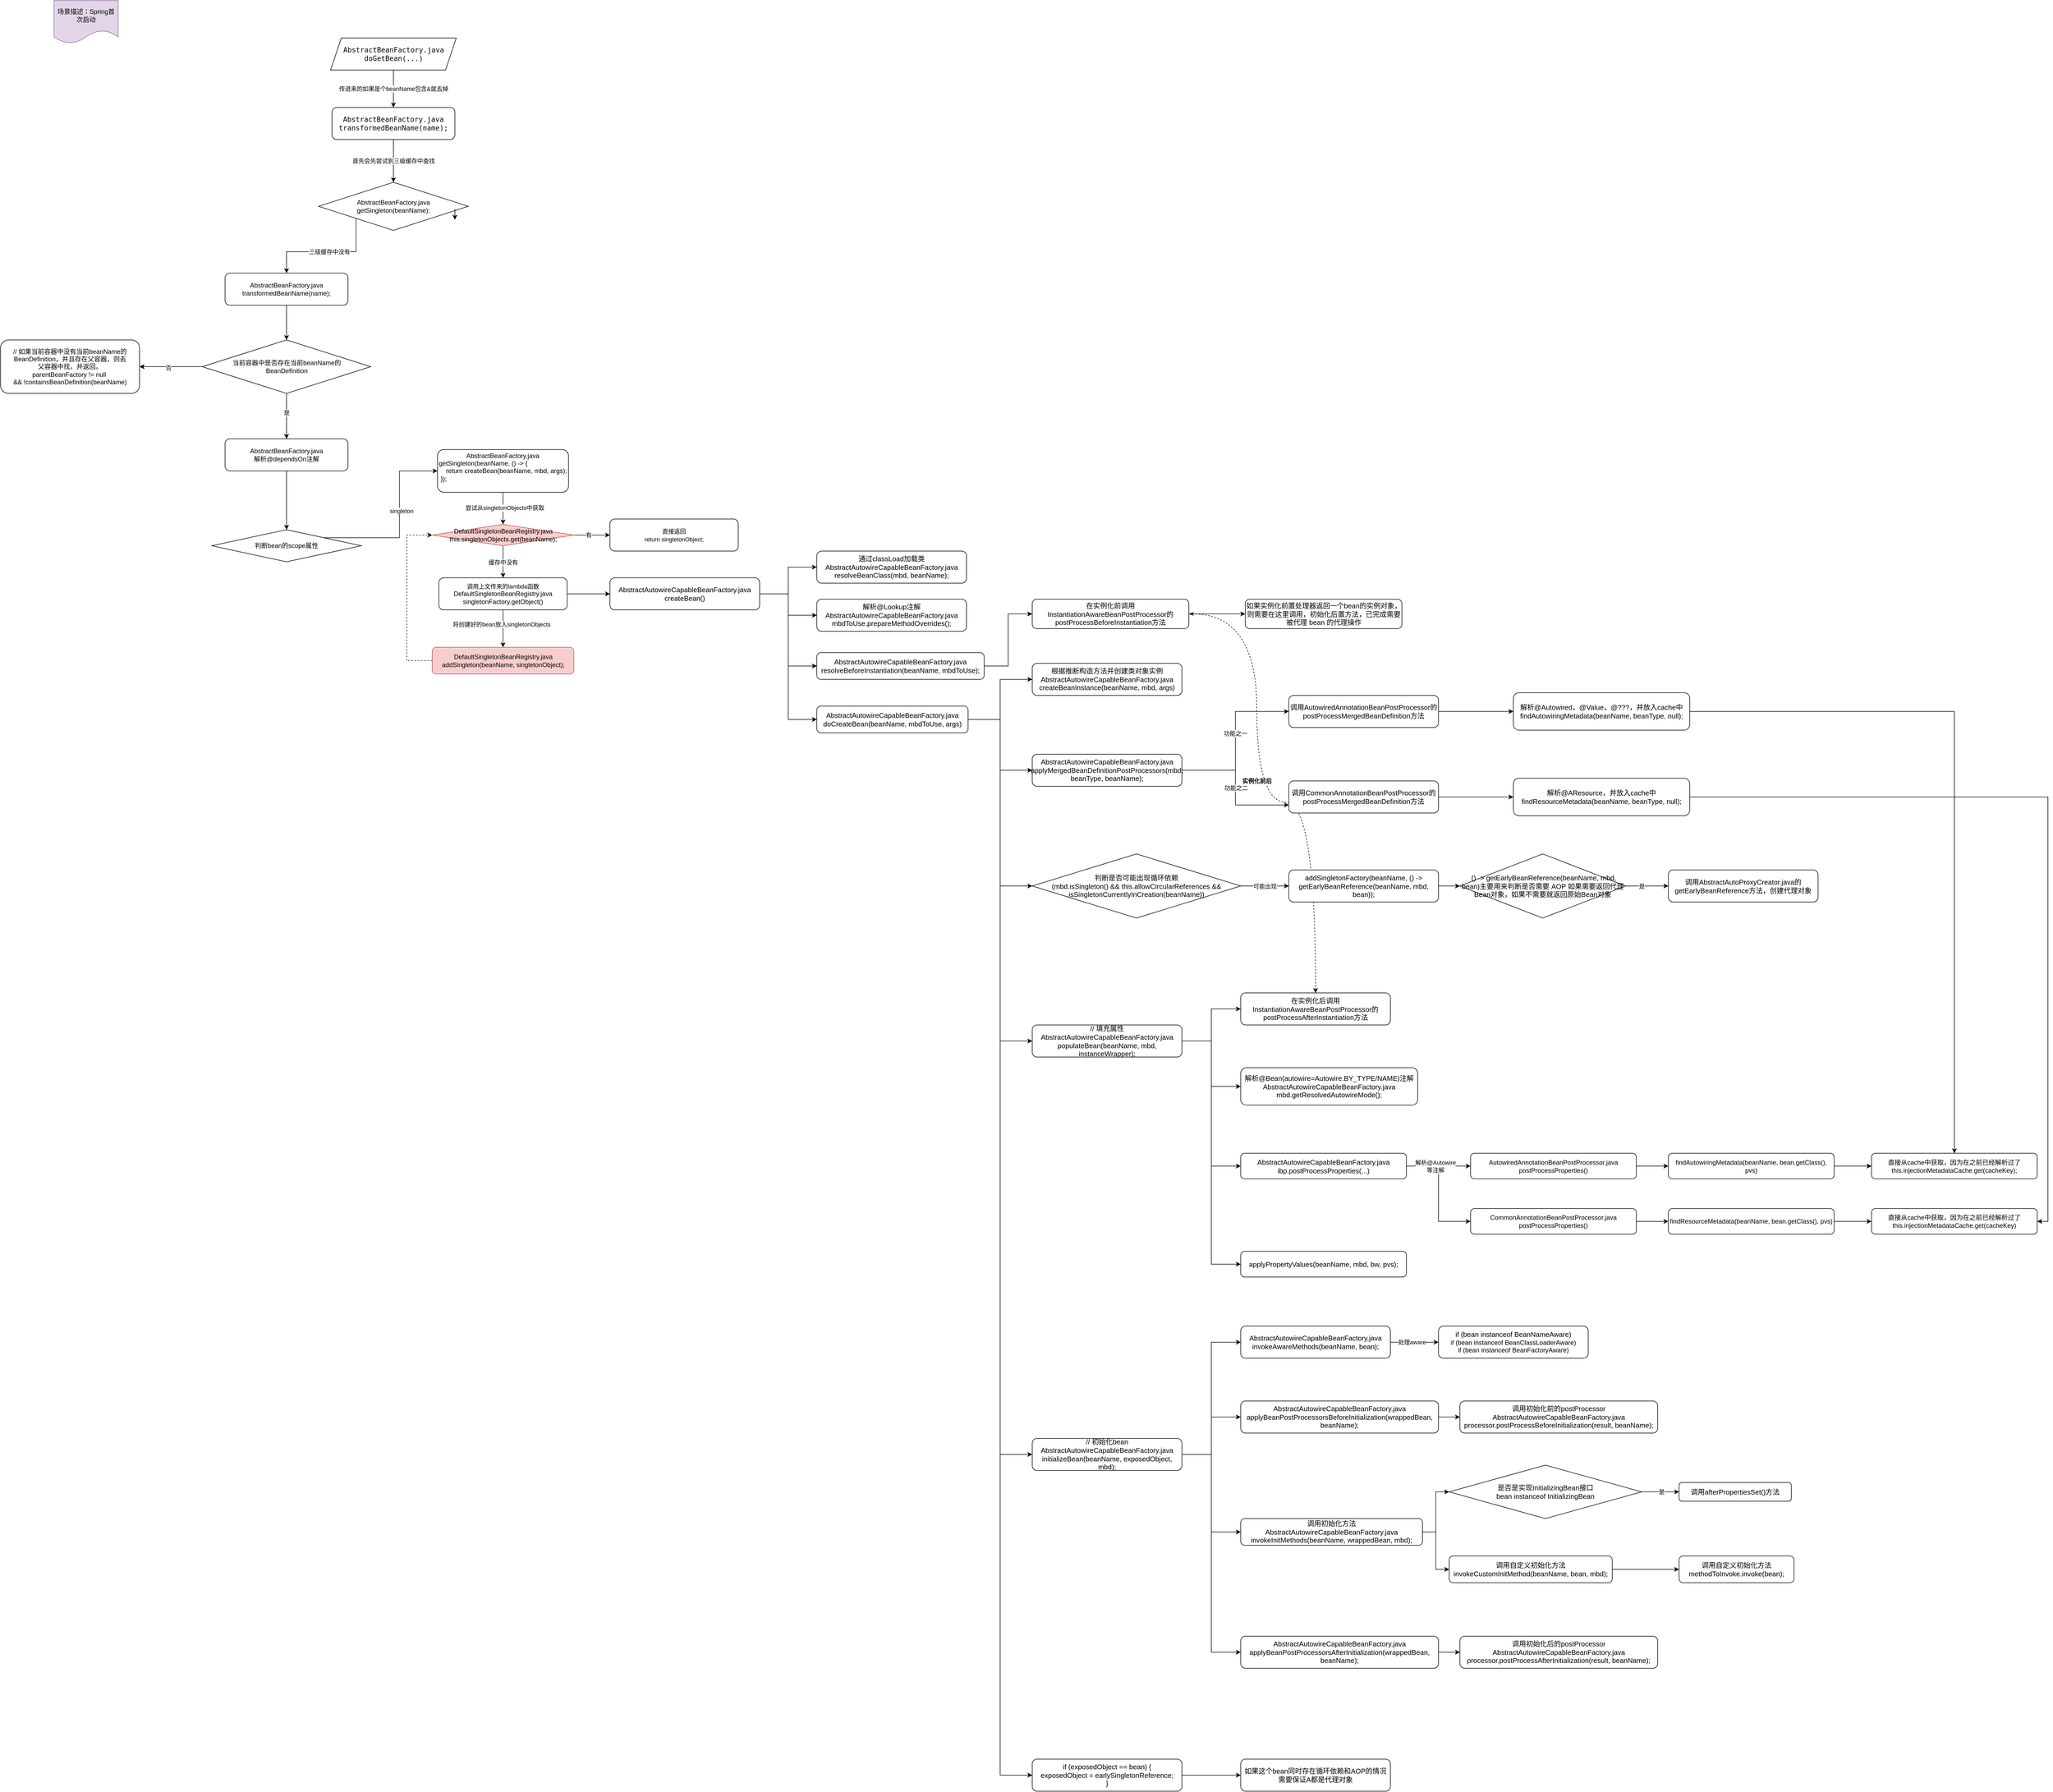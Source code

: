 <mxfile version="16.1.0" type="github">
  <diagram id="fghGY0ya3qd3dH9HAjV5" name="第 1 页">
    <mxGraphModel dx="3285" dy="600" grid="1" gridSize="10" guides="1" tooltips="1" connect="1" arrows="1" fold="1" page="1" pageScale="1" pageWidth="2339" pageHeight="3300" math="0" shadow="0">
      <root>
        <mxCell id="0" />
        <mxCell id="1" parent="0" />
        <mxCell id="38tED85UZ_nWDZIvIJqj-3" value="传进来的如果是个beanName包含&amp;amp;就去掉" style="edgeStyle=orthogonalEdgeStyle;rounded=0;orthogonalLoop=1;jettySize=auto;html=1;exitX=0.5;exitY=1;exitDx=0;exitDy=0;" parent="1" source="38tED85UZ_nWDZIvIJqj-10" target="38tED85UZ_nWDZIvIJqj-2" edge="1">
          <mxGeometry relative="1" as="geometry" />
        </mxCell>
        <mxCell id="38tED85UZ_nWDZIvIJqj-5" value="首先会先尝试到三级缓存中查找" style="edgeStyle=orthogonalEdgeStyle;rounded=0;orthogonalLoop=1;jettySize=auto;html=1;exitX=0.5;exitY=1;exitDx=0;exitDy=0;" parent="1" source="38tED85UZ_nWDZIvIJqj-2" target="38tED85UZ_nWDZIvIJqj-12" edge="1">
          <mxGeometry relative="1" as="geometry">
            <mxPoint x="705" y="390" as="targetPoint" />
          </mxGeometry>
        </mxCell>
        <mxCell id="38tED85UZ_nWDZIvIJqj-2" value="&lt;div&gt;&lt;font color=&quot;#080808&quot; face=&quot;jetbrains mono, monospace&quot;&gt;&lt;span style=&quot;font-size: 13.067px&quot;&gt;AbstractBeanFactory.java&lt;/span&gt;&lt;/font&gt;&lt;/div&gt;&lt;div&gt;&lt;font color=&quot;#080808&quot; face=&quot;jetbrains mono, monospace&quot;&gt;&lt;span style=&quot;font-size: 13.067px&quot;&gt;transformedBeanName(name);&lt;/span&gt;&lt;/font&gt;&lt;/div&gt;" style="rounded=1;whiteSpace=wrap;html=1;" parent="1" vertex="1">
          <mxGeometry x="590" y="250" width="230" height="60" as="geometry" />
        </mxCell>
        <mxCell id="38tED85UZ_nWDZIvIJqj-8" value="场景描述：Spring首次启动" style="shape=document;whiteSpace=wrap;html=1;boundedLbl=1;fillColor=#e1d5e7;strokeColor=#9673a6;" parent="1" vertex="1">
          <mxGeometry x="70" y="50" width="120" height="80" as="geometry" />
        </mxCell>
        <mxCell id="38tED85UZ_nWDZIvIJqj-10" value="&lt;div&gt;&lt;font color=&quot;#080808&quot; face=&quot;jetbrains mono, monospace&quot;&gt;&lt;span style=&quot;font-size: 13.067px&quot;&gt;AbstractBeanFactory.java&lt;/span&gt;&lt;/font&gt;&lt;/div&gt;&lt;div&gt;&lt;font color=&quot;#080808&quot; face=&quot;jetbrains mono, monospace&quot;&gt;&lt;span style=&quot;font-size: 13.067px&quot;&gt;doGetBean(...)&lt;/span&gt;&lt;/font&gt;&lt;/div&gt;" style="shape=parallelogram;perimeter=parallelogramPerimeter;whiteSpace=wrap;html=1;fixedSize=1;" parent="1" vertex="1">
          <mxGeometry x="587.5" y="120" width="235" height="60" as="geometry" />
        </mxCell>
        <mxCell id="38tED85UZ_nWDZIvIJqj-15" style="edgeStyle=orthogonalEdgeStyle;rounded=0;orthogonalLoop=1;jettySize=auto;html=1;exitX=0;exitY=1;exitDx=0;exitDy=0;" parent="1" source="38tED85UZ_nWDZIvIJqj-12" target="38tED85UZ_nWDZIvIJqj-14" edge="1">
          <mxGeometry relative="1" as="geometry" />
        </mxCell>
        <mxCell id="38tED85UZ_nWDZIvIJqj-16" value="三级缓存中没有" style="edgeLabel;html=1;align=center;verticalAlign=middle;resizable=0;points=[];" parent="38tED85UZ_nWDZIvIJqj-15" vertex="1" connectable="0">
          <mxGeometry x="-0.072" relative="1" as="geometry">
            <mxPoint x="-5" as="offset" />
          </mxGeometry>
        </mxCell>
        <mxCell id="38tED85UZ_nWDZIvIJqj-12" value="&lt;div&gt;AbstractBeanFactory.java&lt;/div&gt;&lt;div&gt;getSingleton(beanName);&lt;/div&gt;" style="rhombus;whiteSpace=wrap;html=1;" parent="1" vertex="1">
          <mxGeometry x="565" y="390" width="280" height="90" as="geometry" />
        </mxCell>
        <mxCell id="38tED85UZ_nWDZIvIJqj-13" style="edgeStyle=orthogonalEdgeStyle;rounded=0;orthogonalLoop=1;jettySize=auto;html=1;" parent="1" edge="1">
          <mxGeometry relative="1" as="geometry">
            <mxPoint x="820" y="440" as="sourcePoint" />
            <mxPoint x="820" y="460" as="targetPoint" />
          </mxGeometry>
        </mxCell>
        <mxCell id="38tED85UZ_nWDZIvIJqj-18" style="edgeStyle=orthogonalEdgeStyle;rounded=0;orthogonalLoop=1;jettySize=auto;html=1;exitX=0.5;exitY=1;exitDx=0;exitDy=0;entryX=0.5;entryY=0;entryDx=0;entryDy=0;" parent="1" source="38tED85UZ_nWDZIvIJqj-14" target="38tED85UZ_nWDZIvIJqj-17" edge="1">
          <mxGeometry relative="1" as="geometry" />
        </mxCell>
        <mxCell id="38tED85UZ_nWDZIvIJqj-14" value="&lt;div&gt;AbstractBeanFactory.java&lt;/div&gt;&lt;div&gt;transformedBeanName(name);&lt;/div&gt;" style="rounded=1;whiteSpace=wrap;html=1;" parent="1" vertex="1">
          <mxGeometry x="390" y="560" width="230" height="60" as="geometry" />
        </mxCell>
        <mxCell id="38tED85UZ_nWDZIvIJqj-22" style="edgeStyle=orthogonalEdgeStyle;rounded=0;orthogonalLoop=1;jettySize=auto;html=1;exitX=0;exitY=0.5;exitDx=0;exitDy=0;entryX=1;entryY=0.5;entryDx=0;entryDy=0;" parent="1" source="38tED85UZ_nWDZIvIJqj-17" target="38tED85UZ_nWDZIvIJqj-19" edge="1">
          <mxGeometry relative="1" as="geometry" />
        </mxCell>
        <mxCell id="38tED85UZ_nWDZIvIJqj-23" value="" style="edgeStyle=orthogonalEdgeStyle;rounded=0;orthogonalLoop=1;jettySize=auto;html=1;" parent="1" source="38tED85UZ_nWDZIvIJqj-17" target="38tED85UZ_nWDZIvIJqj-19" edge="1">
          <mxGeometry relative="1" as="geometry" />
        </mxCell>
        <mxCell id="38tED85UZ_nWDZIvIJqj-24" value="否" style="edgeLabel;html=1;align=center;verticalAlign=middle;resizable=0;points=[];" parent="38tED85UZ_nWDZIvIJqj-23" vertex="1" connectable="0">
          <mxGeometry x="0.08" y="2" relative="1" as="geometry">
            <mxPoint as="offset" />
          </mxGeometry>
        </mxCell>
        <mxCell id="38tED85UZ_nWDZIvIJqj-26" style="edgeStyle=orthogonalEdgeStyle;rounded=0;orthogonalLoop=1;jettySize=auto;html=1;exitX=0.5;exitY=1;exitDx=0;exitDy=0;entryX=0.5;entryY=0;entryDx=0;entryDy=0;" parent="1" source="38tED85UZ_nWDZIvIJqj-17" target="38tED85UZ_nWDZIvIJqj-25" edge="1">
          <mxGeometry relative="1" as="geometry" />
        </mxCell>
        <mxCell id="38tED85UZ_nWDZIvIJqj-27" value="是" style="edgeLabel;html=1;align=center;verticalAlign=middle;resizable=0;points=[];" parent="38tED85UZ_nWDZIvIJqj-26" vertex="1" connectable="0">
          <mxGeometry x="-0.153" relative="1" as="geometry">
            <mxPoint as="offset" />
          </mxGeometry>
        </mxCell>
        <mxCell id="38tED85UZ_nWDZIvIJqj-17" value="&lt;div&gt;当前容器中是否存在当前beanName的&lt;/div&gt;&lt;div&gt;BeanDefinition&lt;/div&gt;" style="rhombus;whiteSpace=wrap;html=1;" parent="1" vertex="1">
          <mxGeometry x="347.5" y="685" width="315" height="100" as="geometry" />
        </mxCell>
        <mxCell id="38tED85UZ_nWDZIvIJqj-19" value="&lt;div&gt;// 如果当前容器中没有当前beanName的&lt;/div&gt;&lt;div&gt;BeanDefinition，并且存在父容器，则去&lt;/div&gt;&lt;div&gt;父容器中找，并返回。&lt;/div&gt;&lt;div&gt;parentBeanFactory != null&amp;nbsp;&lt;/div&gt;&lt;div&gt;&amp;amp;&amp;amp; !containsBeanDefinition(beanName)&lt;/div&gt;" style="rounded=1;whiteSpace=wrap;html=1;" parent="1" vertex="1">
          <mxGeometry x="-30" y="685" width="260" height="100" as="geometry" />
        </mxCell>
        <mxCell id="38tED85UZ_nWDZIvIJqj-29" style="edgeStyle=orthogonalEdgeStyle;rounded=0;orthogonalLoop=1;jettySize=auto;html=1;exitX=0.5;exitY=1;exitDx=0;exitDy=0;entryX=0.5;entryY=0;entryDx=0;entryDy=0;" parent="1" source="38tED85UZ_nWDZIvIJqj-25" target="38tED85UZ_nWDZIvIJqj-28" edge="1">
          <mxGeometry relative="1" as="geometry" />
        </mxCell>
        <mxCell id="38tED85UZ_nWDZIvIJqj-25" value="&lt;div&gt;AbstractBeanFactory.java&lt;/div&gt;&lt;div&gt;解析@dependsOn注解&lt;/div&gt;" style="rounded=1;whiteSpace=wrap;html=1;" parent="1" vertex="1">
          <mxGeometry x="390" y="870" width="230" height="60" as="geometry" />
        </mxCell>
        <mxCell id="38tED85UZ_nWDZIvIJqj-31" style="edgeStyle=orthogonalEdgeStyle;rounded=0;orthogonalLoop=1;jettySize=auto;html=1;exitX=1;exitY=0;exitDx=0;exitDy=0;entryX=0;entryY=0.5;entryDx=0;entryDy=0;" parent="1" source="38tED85UZ_nWDZIvIJqj-28" target="38tED85UZ_nWDZIvIJqj-30" edge="1">
          <mxGeometry relative="1" as="geometry" />
        </mxCell>
        <mxCell id="38tED85UZ_nWDZIvIJqj-32" value="singleton" style="edgeLabel;html=1;align=center;verticalAlign=middle;resizable=0;points=[];" parent="38tED85UZ_nWDZIvIJqj-31" vertex="1" connectable="0">
          <mxGeometry x="0.134" y="-2" relative="1" as="geometry">
            <mxPoint x="1" as="offset" />
          </mxGeometry>
        </mxCell>
        <mxCell id="38tED85UZ_nWDZIvIJqj-28" value="判断bean的scope属性" style="rhombus;whiteSpace=wrap;html=1;" parent="1" vertex="1">
          <mxGeometry x="365" y="1040" width="280" height="60" as="geometry" />
        </mxCell>
        <mxCell id="38tED85UZ_nWDZIvIJqj-34" style="edgeStyle=orthogonalEdgeStyle;rounded=0;orthogonalLoop=1;jettySize=auto;html=1;exitX=0.5;exitY=1;exitDx=0;exitDy=0;" parent="1" source="38tED85UZ_nWDZIvIJqj-30" edge="1" target="q-ttgZUr9L-K-iNnFZ3z-2">
          <mxGeometry relative="1" as="geometry">
            <mxPoint x="910" y="1130" as="targetPoint" />
          </mxGeometry>
        </mxCell>
        <mxCell id="q-ttgZUr9L-K-iNnFZ3z-7" value="尝试从singletonObjects中获取" style="edgeLabel;html=1;align=center;verticalAlign=middle;resizable=0;points=[];" vertex="1" connectable="0" parent="38tED85UZ_nWDZIvIJqj-34">
          <mxGeometry x="-0.033" y="3" relative="1" as="geometry">
            <mxPoint as="offset" />
          </mxGeometry>
        </mxCell>
        <mxCell id="38tED85UZ_nWDZIvIJqj-30" value="&lt;div style=&quot;text-align: center&quot;&gt;AbstractBeanFactory.java&lt;/div&gt;&lt;div&gt;getSingleton(beanName, () -&amp;gt; {&lt;/div&gt;&lt;div&gt;&amp;nbsp; &amp;nbsp; return createBean(beanName, mbd, args);&lt;/div&gt;&lt;div&gt;&amp;nbsp;});&lt;/div&gt;&lt;div&gt;&amp;nbsp; &amp;nbsp;&lt;/div&gt;" style="rounded=1;whiteSpace=wrap;html=1;align=left;" parent="1" vertex="1">
          <mxGeometry x="787.5" y="890" width="245" height="80" as="geometry" />
        </mxCell>
        <mxCell id="38tED85UZ_nWDZIvIJqj-37" style="edgeStyle=orthogonalEdgeStyle;rounded=0;orthogonalLoop=1;jettySize=auto;html=1;exitX=0.5;exitY=1;exitDx=0;exitDy=0;entryX=0.5;entryY=0;entryDx=0;entryDy=0;" parent="1" source="38tED85UZ_nWDZIvIJqj-35" target="38tED85UZ_nWDZIvIJqj-36" edge="1">
          <mxGeometry relative="1" as="geometry" />
        </mxCell>
        <mxCell id="q-ttgZUr9L-K-iNnFZ3z-5" value="将创建好的bean放入singletonObjects" style="edgeLabel;html=1;align=center;verticalAlign=middle;resizable=0;points=[];" vertex="1" connectable="0" parent="38tED85UZ_nWDZIvIJqj-37">
          <mxGeometry x="-0.229" y="-3" relative="1" as="geometry">
            <mxPoint as="offset" />
          </mxGeometry>
        </mxCell>
        <mxCell id="0XE6-9rxxqehGDU4GbFl-5" style="edgeStyle=orthogonalEdgeStyle;rounded=0;orthogonalLoop=1;jettySize=auto;html=1;exitX=1;exitY=0.5;exitDx=0;exitDy=0;" parent="1" source="38tED85UZ_nWDZIvIJqj-35" target="0XE6-9rxxqehGDU4GbFl-4" edge="1">
          <mxGeometry relative="1" as="geometry" />
        </mxCell>
        <mxCell id="38tED85UZ_nWDZIvIJqj-35" value="&lt;div&gt;&lt;span style=&quot;font-size: 11px ; background-color: rgb(255 , 255 , 255)&quot;&gt;调用上文传来的lambda函数&lt;/span&gt;&lt;br&gt;&lt;/div&gt;&lt;div&gt;DefaultSingletonBeanRegistry.java&lt;/div&gt;&lt;div&gt;singletonFactory.getObject()&lt;/div&gt;" style="rounded=1;whiteSpace=wrap;html=1;" parent="1" vertex="1">
          <mxGeometry x="790" y="1130" width="240" height="60" as="geometry" />
        </mxCell>
        <mxCell id="q-ttgZUr9L-K-iNnFZ3z-12" style="edgeStyle=orthogonalEdgeStyle;rounded=0;orthogonalLoop=1;jettySize=auto;html=1;exitX=0;exitY=0.5;exitDx=0;exitDy=0;entryX=0;entryY=0.5;entryDx=0;entryDy=0;dashed=1;" edge="1" parent="1" source="38tED85UZ_nWDZIvIJqj-36" target="q-ttgZUr9L-K-iNnFZ3z-2">
          <mxGeometry relative="1" as="geometry">
            <Array as="points">
              <mxPoint x="730" y="1285" />
              <mxPoint x="730" y="1050" />
            </Array>
          </mxGeometry>
        </mxCell>
        <mxCell id="38tED85UZ_nWDZIvIJqj-36" value="&lt;div&gt;DefaultSingletonBeanRegistry.java&lt;/div&gt;&lt;div&gt;addSingleton(beanName, singletonObject);&lt;/div&gt;" style="rounded=1;whiteSpace=wrap;html=1;fillColor=#f8cecc;strokeColor=#b85450;" parent="1" vertex="1">
          <mxGeometry x="777.5" y="1260" width="265" height="50" as="geometry" />
        </mxCell>
        <mxCell id="0XE6-9rxxqehGDU4GbFl-7" style="edgeStyle=orthogonalEdgeStyle;rounded=0;orthogonalLoop=1;jettySize=auto;html=1;exitX=1;exitY=0.5;exitDx=0;exitDy=0;entryX=0;entryY=0.5;entryDx=0;entryDy=0;" parent="1" source="0XE6-9rxxqehGDU4GbFl-4" target="0XE6-9rxxqehGDU4GbFl-6" edge="1">
          <mxGeometry relative="1" as="geometry" />
        </mxCell>
        <mxCell id="0XE6-9rxxqehGDU4GbFl-10" style="edgeStyle=orthogonalEdgeStyle;rounded=0;orthogonalLoop=1;jettySize=auto;html=1;exitX=1;exitY=0.5;exitDx=0;exitDy=0;" parent="1" source="0XE6-9rxxqehGDU4GbFl-4" target="0XE6-9rxxqehGDU4GbFl-9" edge="1">
          <mxGeometry relative="1" as="geometry" />
        </mxCell>
        <mxCell id="0XE6-9rxxqehGDU4GbFl-14" style="edgeStyle=orthogonalEdgeStyle;rounded=0;orthogonalLoop=1;jettySize=auto;html=1;exitX=1;exitY=0.5;exitDx=0;exitDy=0;entryX=0;entryY=0.5;entryDx=0;entryDy=0;" parent="1" source="0XE6-9rxxqehGDU4GbFl-4" target="0XE6-9rxxqehGDU4GbFl-11" edge="1">
          <mxGeometry relative="1" as="geometry" />
        </mxCell>
        <mxCell id="0XE6-9rxxqehGDU4GbFl-16" style="edgeStyle=orthogonalEdgeStyle;rounded=0;orthogonalLoop=1;jettySize=auto;html=1;exitX=1;exitY=0.5;exitDx=0;exitDy=0;entryX=0;entryY=0.5;entryDx=0;entryDy=0;" parent="1" source="0XE6-9rxxqehGDU4GbFl-4" target="0XE6-9rxxqehGDU4GbFl-15" edge="1">
          <mxGeometry relative="1" as="geometry" />
        </mxCell>
        <mxCell id="0XE6-9rxxqehGDU4GbFl-4" value="&lt;span style=&quot;font-size: 13.067px&quot;&gt;AbstractAutowireCapableBeanFactory&lt;/span&gt;&lt;span style=&quot;font-size: 13.067px&quot;&gt;.java&lt;/span&gt;&lt;span style=&quot;font-size: 13.067px&quot;&gt;&lt;br&gt;&lt;/span&gt;&lt;span style=&quot;font-size: 13.067px&quot;&gt;createBean&lt;/span&gt;&lt;span style=&quot;font-size: 13.067px&quot;&gt;()&lt;/span&gt;&lt;span style=&quot;font-size: 13.067px&quot;&gt;&lt;br&gt;&lt;/span&gt;" style="rounded=1;whiteSpace=wrap;html=1;" parent="1" vertex="1">
          <mxGeometry x="1110" y="1130" width="280" height="60" as="geometry" />
        </mxCell>
        <mxCell id="0XE6-9rxxqehGDU4GbFl-6" value="&lt;span style=&quot;font-size: 13.067px&quot;&gt;通过classLoad加载类AbstractAutowireCapableBeanFactory&lt;/span&gt;&lt;span style=&quot;font-size: 13.067px&quot;&gt;.java&lt;/span&gt;&lt;span style=&quot;font-size: 13.067px&quot;&gt;&lt;br&gt;&lt;/span&gt;&lt;span style=&quot;font-size: 13.067px&quot;&gt;resolveBeanClass(mbd, beanName);&lt;/span&gt;" style="rounded=1;whiteSpace=wrap;html=1;" parent="1" vertex="1">
          <mxGeometry x="1497" y="1080" width="280" height="60" as="geometry" />
        </mxCell>
        <mxCell id="0XE6-9rxxqehGDU4GbFl-9" value="&lt;span style=&quot;font-size: 13.067px&quot;&gt;解析@Lookup注解&lt;br&gt;AbstractAutowireCapableBeanFactory&lt;/span&gt;&lt;span style=&quot;font-size: 13.067px&quot;&gt;.java&lt;/span&gt;&lt;span style=&quot;font-size: 13.067px&quot;&gt;&lt;br&gt;&lt;/span&gt;&lt;span style=&quot;font-size: 13.067px&quot;&gt;mbdToUse.prepareMethodOverrides();&lt;/span&gt;" style="rounded=1;whiteSpace=wrap;html=1;" parent="1" vertex="1">
          <mxGeometry x="1497" y="1170" width="280" height="60" as="geometry" />
        </mxCell>
        <mxCell id="0XE6-9rxxqehGDU4GbFl-13" style="edgeStyle=orthogonalEdgeStyle;rounded=0;orthogonalLoop=1;jettySize=auto;html=1;exitX=1;exitY=0.5;exitDx=0;exitDy=0;entryX=0;entryY=0.5;entryDx=0;entryDy=0;" parent="1" source="0XE6-9rxxqehGDU4GbFl-11" target="0XE6-9rxxqehGDU4GbFl-12" edge="1">
          <mxGeometry relative="1" as="geometry" />
        </mxCell>
        <mxCell id="0XE6-9rxxqehGDU4GbFl-11" value="&lt;span style=&quot;font-size: 13.067px&quot;&gt;AbstractAutowireCapableBeanFactory&lt;/span&gt;&lt;span style=&quot;font-size: 13.067px&quot;&gt;.java&lt;/span&gt;&lt;span style=&quot;font-size: 13.067px&quot;&gt;&lt;br&gt;&lt;/span&gt;&lt;span style=&quot;font-size: 13.067px&quot;&gt;resolveBeforeInstantiation(beanName, mbdToUse);&lt;/span&gt;" style="rounded=1;whiteSpace=wrap;html=1;" parent="1" vertex="1">
          <mxGeometry x="1497" y="1270" width="313" height="50" as="geometry" />
        </mxCell>
        <mxCell id="0XE6-9rxxqehGDU4GbFl-33" style="edgeStyle=orthogonalEdgeStyle;rounded=0;orthogonalLoop=1;jettySize=auto;html=1;exitX=1;exitY=0.5;exitDx=0;exitDy=0;entryX=0.5;entryY=0;entryDx=0;entryDy=0;curved=1;dashed=1;startArrow=classicThin;startFill=1;" parent="1" source="0XE6-9rxxqehGDU4GbFl-12" target="0XE6-9rxxqehGDU4GbFl-31" edge="1">
          <mxGeometry relative="1" as="geometry">
            <Array as="points">
              <mxPoint x="2320" y="1197" />
              <mxPoint x="2320" y="1550" />
              <mxPoint x="2430" y="1550" />
            </Array>
          </mxGeometry>
        </mxCell>
        <mxCell id="0XE6-9rxxqehGDU4GbFl-34" value="实例化前后" style="edgeLabel;html=1;align=center;verticalAlign=middle;resizable=0;points=[];fontStyle=1" parent="0XE6-9rxxqehGDU4GbFl-33" vertex="1" connectable="0">
          <mxGeometry x="-0.071" relative="1" as="geometry">
            <mxPoint as="offset" />
          </mxGeometry>
        </mxCell>
        <mxCell id="q-ttgZUr9L-K-iNnFZ3z-15" style="edgeStyle=orthogonalEdgeStyle;rounded=0;orthogonalLoop=1;jettySize=auto;html=1;exitX=1;exitY=0.5;exitDx=0;exitDy=0;startArrow=none;startFill=0;" edge="1" parent="1" source="0XE6-9rxxqehGDU4GbFl-12" target="q-ttgZUr9L-K-iNnFZ3z-14">
          <mxGeometry relative="1" as="geometry" />
        </mxCell>
        <mxCell id="0XE6-9rxxqehGDU4GbFl-12" value="&lt;span style=&quot;font-size: 13.067px&quot;&gt;在实例化前调用InstantiationAwareBeanPostProcessor的postProcessBeforeInstantiation方法&lt;/span&gt;&lt;span style=&quot;font-size: 13.067px&quot;&gt;&lt;br&gt;&lt;/span&gt;" style="rounded=1;whiteSpace=wrap;html=1;" parent="1" vertex="1">
          <mxGeometry x="1900" y="1170" width="293" height="55" as="geometry" />
        </mxCell>
        <mxCell id="0XE6-9rxxqehGDU4GbFl-18" style="edgeStyle=orthogonalEdgeStyle;rounded=0;orthogonalLoop=1;jettySize=auto;html=1;exitX=1;exitY=0.5;exitDx=0;exitDy=0;entryX=0;entryY=0.5;entryDx=0;entryDy=0;" parent="1" source="0XE6-9rxxqehGDU4GbFl-15" target="0XE6-9rxxqehGDU4GbFl-17" edge="1">
          <mxGeometry relative="1" as="geometry" />
        </mxCell>
        <mxCell id="0XE6-9rxxqehGDU4GbFl-21" style="edgeStyle=orthogonalEdgeStyle;rounded=0;orthogonalLoop=1;jettySize=auto;html=1;exitX=1;exitY=0.5;exitDx=0;exitDy=0;entryX=0;entryY=0.5;entryDx=0;entryDy=0;" parent="1" source="0XE6-9rxxqehGDU4GbFl-15" target="0XE6-9rxxqehGDU4GbFl-20" edge="1">
          <mxGeometry relative="1" as="geometry" />
        </mxCell>
        <mxCell id="0XE6-9rxxqehGDU4GbFl-30" style="edgeStyle=orthogonalEdgeStyle;rounded=0;orthogonalLoop=1;jettySize=auto;html=1;exitX=1;exitY=0.5;exitDx=0;exitDy=0;entryX=0;entryY=0.5;entryDx=0;entryDy=0;" parent="1" source="0XE6-9rxxqehGDU4GbFl-15" target="0XE6-9rxxqehGDU4GbFl-29" edge="1">
          <mxGeometry relative="1" as="geometry" />
        </mxCell>
        <mxCell id="0XE6-9rxxqehGDU4GbFl-42" style="edgeStyle=orthogonalEdgeStyle;rounded=0;orthogonalLoop=1;jettySize=auto;html=1;exitX=1;exitY=0.5;exitDx=0;exitDy=0;entryX=0;entryY=0.5;entryDx=0;entryDy=0;startArrow=none;startFill=0;" parent="1" source="0XE6-9rxxqehGDU4GbFl-15" target="0XE6-9rxxqehGDU4GbFl-41" edge="1">
          <mxGeometry relative="1" as="geometry" />
        </mxCell>
        <mxCell id="0XE6-9rxxqehGDU4GbFl-70" style="edgeStyle=orthogonalEdgeStyle;rounded=0;orthogonalLoop=1;jettySize=auto;html=1;exitX=1;exitY=0.5;exitDx=0;exitDy=0;entryX=0;entryY=0.5;entryDx=0;entryDy=0;startArrow=none;startFill=0;" parent="1" source="0XE6-9rxxqehGDU4GbFl-15" target="0XE6-9rxxqehGDU4GbFl-69" edge="1">
          <mxGeometry relative="1" as="geometry" />
        </mxCell>
        <mxCell id="0XE6-9rxxqehGDU4GbFl-97" style="edgeStyle=orthogonalEdgeStyle;rounded=0;orthogonalLoop=1;jettySize=auto;html=1;exitX=1;exitY=0.5;exitDx=0;exitDy=0;entryX=0;entryY=0.5;entryDx=0;entryDy=0;startArrow=none;startFill=0;" parent="1" source="0XE6-9rxxqehGDU4GbFl-15" target="0XE6-9rxxqehGDU4GbFl-96" edge="1">
          <mxGeometry relative="1" as="geometry" />
        </mxCell>
        <mxCell id="0XE6-9rxxqehGDU4GbFl-15" value="&lt;span style=&quot;font-size: 13.067px&quot;&gt;AbstractAutowireCapableBeanFactory&lt;/span&gt;&lt;span style=&quot;font-size: 13.067px&quot;&gt;.java&lt;/span&gt;&lt;span style=&quot;font-size: 13.067px&quot;&gt;&lt;br&gt;&lt;/span&gt;&lt;span style=&quot;font-size: 13.067px&quot;&gt;doCreateBean(beanName, mbdToUse, args)&lt;/span&gt;" style="rounded=1;whiteSpace=wrap;html=1;" parent="1" vertex="1">
          <mxGeometry x="1497" y="1370" width="283" height="50" as="geometry" />
        </mxCell>
        <mxCell id="0XE6-9rxxqehGDU4GbFl-17" value="&lt;span style=&quot;font-size: 13.067px&quot;&gt;根据推断构造方法并创建类对象实例AbstractAutowireCapableBeanFactory&lt;/span&gt;&lt;span style=&quot;font-size: 13.067px&quot;&gt;.java&lt;/span&gt;&lt;span style=&quot;font-size: 13.067px&quot;&gt;&lt;br&gt;&lt;/span&gt;&lt;span style=&quot;font-size: 13.067px&quot;&gt;createBeanInstance(beanName, mbd, args)&lt;/span&gt;" style="rounded=1;whiteSpace=wrap;html=1;" parent="1" vertex="1">
          <mxGeometry x="1900" y="1290" width="280" height="60" as="geometry" />
        </mxCell>
        <mxCell id="0XE6-9rxxqehGDU4GbFl-23" value="可能出现" style="edgeStyle=orthogonalEdgeStyle;rounded=0;orthogonalLoop=1;jettySize=auto;html=1;exitX=1;exitY=0.5;exitDx=0;exitDy=0;" parent="1" source="0XE6-9rxxqehGDU4GbFl-20" target="0XE6-9rxxqehGDU4GbFl-22" edge="1">
          <mxGeometry relative="1" as="geometry" />
        </mxCell>
        <mxCell id="0XE6-9rxxqehGDU4GbFl-20" value="&lt;div&gt;&lt;span style=&quot;font-size: 13.067px&quot;&gt;判断是否可能出现循环依赖&lt;/span&gt;&lt;/div&gt;&lt;div&gt;&lt;span style=&quot;font-size: 13.067px&quot;&gt;(mbd.isSingleton() &amp;amp;&amp;amp; this.allowCircularReferences &amp;amp;&amp;amp;&lt;/span&gt;&lt;/div&gt;&lt;div&gt;&lt;span style=&quot;font-size: 13.067px&quot;&gt;&lt;span&gt;    &lt;/span&gt;isSingletonCurrentlyInCreation(beanName))&lt;/span&gt;&lt;/div&gt;" style="rhombus;whiteSpace=wrap;html=1;" parent="1" vertex="1">
          <mxGeometry x="1900" y="1646.53" width="390" height="120" as="geometry" />
        </mxCell>
        <mxCell id="0XE6-9rxxqehGDU4GbFl-25" style="edgeStyle=orthogonalEdgeStyle;rounded=0;orthogonalLoop=1;jettySize=auto;html=1;exitX=1;exitY=0.5;exitDx=0;exitDy=0;entryX=0;entryY=0.5;entryDx=0;entryDy=0;" parent="1" source="0XE6-9rxxqehGDU4GbFl-22" target="0XE6-9rxxqehGDU4GbFl-24" edge="1">
          <mxGeometry relative="1" as="geometry" />
        </mxCell>
        <mxCell id="0XE6-9rxxqehGDU4GbFl-22" value="&lt;span style=&quot;font-size: 13.067px&quot;&gt;addSingletonFactory(beanName, () -&amp;gt; getEarlyBeanReference(beanName, mbd, bean));&lt;/span&gt;" style="rounded=1;whiteSpace=wrap;html=1;" parent="1" vertex="1">
          <mxGeometry x="2380" y="1676.53" width="280" height="60" as="geometry" />
        </mxCell>
        <mxCell id="0XE6-9rxxqehGDU4GbFl-26" value="是" style="edgeStyle=orthogonalEdgeStyle;rounded=0;orthogonalLoop=1;jettySize=auto;html=1;exitX=1;exitY=0.5;exitDx=0;exitDy=0;" parent="1" source="0XE6-9rxxqehGDU4GbFl-24" target="0XE6-9rxxqehGDU4GbFl-27" edge="1">
          <mxGeometry x="-0.25" relative="1" as="geometry">
            <mxPoint x="3100" y="1706.53" as="targetPoint" />
            <mxPoint as="offset" />
          </mxGeometry>
        </mxCell>
        <mxCell id="0XE6-9rxxqehGDU4GbFl-24" value="&lt;span style=&quot;font-size: 13.067px&quot;&gt;&amp;nbsp;() -&amp;gt; getEarlyBeanReference(beanName, mbd, bean)主要用来判断是否需要 AOP 如果需要返回代理Bean对象，如果不需要就返回原始Bean对象&lt;/span&gt;" style="rhombus;whiteSpace=wrap;html=1;" parent="1" vertex="1">
          <mxGeometry x="2700" y="1646.53" width="310" height="120" as="geometry" />
        </mxCell>
        <mxCell id="0XE6-9rxxqehGDU4GbFl-27" value="&lt;span style=&quot;font-size: 13.067px&quot;&gt;调用AbstractAutoProxyCreator.java的&lt;/span&gt;&lt;span style=&quot;font-size: 13.067px&quot;&gt;getEarlyBeanReference方法，创建代理对象&lt;/span&gt;" style="rounded=1;whiteSpace=wrap;html=1;" parent="1" vertex="1">
          <mxGeometry x="3090" y="1676.53" width="280" height="60" as="geometry" />
        </mxCell>
        <mxCell id="0XE6-9rxxqehGDU4GbFl-32" style="edgeStyle=orthogonalEdgeStyle;rounded=0;orthogonalLoop=1;jettySize=auto;html=1;exitX=1;exitY=0.5;exitDx=0;exitDy=0;entryX=0;entryY=0.5;entryDx=0;entryDy=0;" parent="1" source="0XE6-9rxxqehGDU4GbFl-29" target="0XE6-9rxxqehGDU4GbFl-31" edge="1">
          <mxGeometry relative="1" as="geometry" />
        </mxCell>
        <mxCell id="0XE6-9rxxqehGDU4GbFl-36" style="edgeStyle=orthogonalEdgeStyle;rounded=0;orthogonalLoop=1;jettySize=auto;html=1;exitX=1;exitY=0.5;exitDx=0;exitDy=0;entryX=0;entryY=0.5;entryDx=0;entryDy=0;startArrow=none;startFill=0;" parent="1" source="0XE6-9rxxqehGDU4GbFl-29" target="0XE6-9rxxqehGDU4GbFl-35" edge="1">
          <mxGeometry relative="1" as="geometry" />
        </mxCell>
        <mxCell id="0XE6-9rxxqehGDU4GbFl-39" style="edgeStyle=orthogonalEdgeStyle;rounded=0;orthogonalLoop=1;jettySize=auto;html=1;exitX=1;exitY=0.5;exitDx=0;exitDy=0;entryX=0;entryY=0.5;entryDx=0;entryDy=0;startArrow=none;startFill=0;" parent="1" source="0XE6-9rxxqehGDU4GbFl-29" target="0XE6-9rxxqehGDU4GbFl-37" edge="1">
          <mxGeometry relative="1" as="geometry" />
        </mxCell>
        <mxCell id="0XE6-9rxxqehGDU4GbFl-68" style="edgeStyle=orthogonalEdgeStyle;rounded=0;orthogonalLoop=1;jettySize=auto;html=1;exitX=1;exitY=0.5;exitDx=0;exitDy=0;entryX=0;entryY=0.5;entryDx=0;entryDy=0;startArrow=none;startFill=0;" parent="1" source="0XE6-9rxxqehGDU4GbFl-29" target="0XE6-9rxxqehGDU4GbFl-67" edge="1">
          <mxGeometry relative="1" as="geometry" />
        </mxCell>
        <mxCell id="0XE6-9rxxqehGDU4GbFl-29" value="&lt;span style=&quot;font-size: 13.067px&quot;&gt;// 填充属性&lt;br&gt;AbstractAutowireCapableBeanFactory&lt;/span&gt;&lt;span style=&quot;font-size: 13.067px&quot;&gt;.java&lt;/span&gt;&lt;span style=&quot;font-size: 13.067px&quot;&gt;&lt;br&gt;&lt;/span&gt;&lt;span style=&quot;font-size: 13.067px&quot;&gt;populateBean(beanName, mbd, instanceWrapper);&lt;/span&gt;" style="rounded=1;whiteSpace=wrap;html=1;" parent="1" vertex="1">
          <mxGeometry x="1900" y="1966.53" width="280" height="60" as="geometry" />
        </mxCell>
        <mxCell id="0XE6-9rxxqehGDU4GbFl-31" value="&lt;span style=&quot;font-size: 13.067px&quot;&gt;在实例化后调用InstantiationAwareBeanPostProcessor的postProcessAfterInstantiation方法&lt;/span&gt;" style="rounded=1;whiteSpace=wrap;html=1;" parent="1" vertex="1">
          <mxGeometry x="2290" y="1906.53" width="280" height="60" as="geometry" />
        </mxCell>
        <mxCell id="0XE6-9rxxqehGDU4GbFl-35" value="&lt;span style=&quot;font-size: 13.067px&quot;&gt;解析@Bean(autowire=Autowire.BY_TYPE/NAME)注解&lt;/span&gt;&lt;br&gt;&lt;span style=&quot;font-size: 13.067px&quot;&gt;AbstractAutowireCapableBeanFactory&lt;/span&gt;&lt;span style=&quot;font-size: 13.067px&quot;&gt;.java&lt;br&gt;mbd.getResolvedAutowireMode();&lt;/span&gt;" style="rounded=1;whiteSpace=wrap;html=1;" parent="1" vertex="1">
          <mxGeometry x="2290" y="2046.53" width="331" height="70" as="geometry" />
        </mxCell>
        <mxCell id="0XE6-9rxxqehGDU4GbFl-40" style="edgeStyle=orthogonalEdgeStyle;rounded=0;orthogonalLoop=1;jettySize=auto;html=1;exitX=1;exitY=0.5;exitDx=0;exitDy=0;entryX=0;entryY=0.5;entryDx=0;entryDy=0;startArrow=none;startFill=0;" parent="1" source="0XE6-9rxxqehGDU4GbFl-37" target="0XE6-9rxxqehGDU4GbFl-38" edge="1">
          <mxGeometry relative="1" as="geometry" />
        </mxCell>
        <mxCell id="0XE6-9rxxqehGDU4GbFl-60" style="edgeStyle=orthogonalEdgeStyle;rounded=0;orthogonalLoop=1;jettySize=auto;html=1;exitX=1;exitY=0.5;exitDx=0;exitDy=0;entryX=0;entryY=0.5;entryDx=0;entryDy=0;startArrow=none;startFill=0;" parent="1" source="0XE6-9rxxqehGDU4GbFl-37" target="0XE6-9rxxqehGDU4GbFl-59" edge="1">
          <mxGeometry relative="1" as="geometry" />
        </mxCell>
        <mxCell id="0XE6-9rxxqehGDU4GbFl-66" value="解析@Autowire&lt;br&gt;等注解" style="edgeLabel;html=1;align=center;verticalAlign=middle;resizable=0;points=[];" parent="0XE6-9rxxqehGDU4GbFl-60" vertex="1" connectable="0">
          <mxGeometry x="-0.589" relative="1" as="geometry">
            <mxPoint x="8" as="offset" />
          </mxGeometry>
        </mxCell>
        <mxCell id="0XE6-9rxxqehGDU4GbFl-37" value="&lt;span style=&quot;font-size: 13.067px&quot;&gt;AbstractAutowireCapableBeanFactory&lt;/span&gt;&lt;span style=&quot;font-size: 13.067px&quot;&gt;.java&lt;br&gt;&lt;/span&gt;&lt;span style=&quot;font-size: 13.067px&quot;&gt;ibp.postProcessProperties(...)&lt;br&gt;&lt;/span&gt;" style="rounded=1;whiteSpace=wrap;html=1;" parent="1" vertex="1">
          <mxGeometry x="2290" y="2206.53" width="310" height="48" as="geometry" />
        </mxCell>
        <mxCell id="0XE6-9rxxqehGDU4GbFl-49" style="edgeStyle=orthogonalEdgeStyle;rounded=0;orthogonalLoop=1;jettySize=auto;html=1;exitX=1;exitY=0.5;exitDx=0;exitDy=0;entryX=0;entryY=0.5;entryDx=0;entryDy=0;startArrow=none;startFill=0;" parent="1" source="0XE6-9rxxqehGDU4GbFl-38" target="0XE6-9rxxqehGDU4GbFl-48" edge="1">
          <mxGeometry relative="1" as="geometry" />
        </mxCell>
        <mxCell id="0XE6-9rxxqehGDU4GbFl-38" value="AutowiredAnnotationBeanPostProcessor.java&lt;br&gt;postProcessProperties()" style="rounded=1;whiteSpace=wrap;html=1;" parent="1" vertex="1">
          <mxGeometry x="2720" y="2206.53" width="310" height="48" as="geometry" />
        </mxCell>
        <mxCell id="0XE6-9rxxqehGDU4GbFl-44" style="edgeStyle=orthogonalEdgeStyle;rounded=0;orthogonalLoop=1;jettySize=auto;html=1;exitX=1;exitY=0.5;exitDx=0;exitDy=0;entryX=0;entryY=0.5;entryDx=0;entryDy=0;startArrow=none;startFill=0;" parent="1" source="0XE6-9rxxqehGDU4GbFl-41" target="0XE6-9rxxqehGDU4GbFl-43" edge="1">
          <mxGeometry relative="1" as="geometry" />
        </mxCell>
        <mxCell id="0XE6-9rxxqehGDU4GbFl-45" value="功能之一" style="edgeLabel;html=1;align=center;verticalAlign=middle;resizable=0;points=[];" parent="0XE6-9rxxqehGDU4GbFl-44" vertex="1" connectable="0">
          <mxGeometry x="0.093" relative="1" as="geometry">
            <mxPoint as="offset" />
          </mxGeometry>
        </mxCell>
        <mxCell id="0XE6-9rxxqehGDU4GbFl-54" style="edgeStyle=orthogonalEdgeStyle;rounded=0;orthogonalLoop=1;jettySize=auto;html=1;exitX=1;exitY=0.5;exitDx=0;exitDy=0;entryX=0;entryY=0.75;entryDx=0;entryDy=0;startArrow=none;startFill=0;" parent="1" source="0XE6-9rxxqehGDU4GbFl-41" target="0XE6-9rxxqehGDU4GbFl-53" edge="1">
          <mxGeometry relative="1" as="geometry" />
        </mxCell>
        <mxCell id="0XE6-9rxxqehGDU4GbFl-55" value="功能之二" style="edgeLabel;html=1;align=center;verticalAlign=middle;resizable=0;points=[];" parent="0XE6-9rxxqehGDU4GbFl-54" vertex="1" connectable="0">
          <mxGeometry x="0.002" y="1" relative="1" as="geometry">
            <mxPoint as="offset" />
          </mxGeometry>
        </mxCell>
        <mxCell id="0XE6-9rxxqehGDU4GbFl-41" value="&lt;span style=&quot;font-size: 13.067px&quot;&gt;AbstractAutowireCapableBeanFactory&lt;/span&gt;&lt;span style=&quot;font-size: 13.067px&quot;&gt;.java&lt;/span&gt;&lt;span style=&quot;font-size: 13.067px&quot;&gt;&lt;br&gt;&lt;/span&gt;&lt;span style=&quot;font-size: 13.067px&quot;&gt;applyMergedBeanDefinitionPostProcessors(mbd, beanType, beanName);&lt;/span&gt;" style="rounded=1;whiteSpace=wrap;html=1;" parent="1" vertex="1">
          <mxGeometry x="1900" y="1460" width="280" height="60" as="geometry" />
        </mxCell>
        <mxCell id="0XE6-9rxxqehGDU4GbFl-47" style="edgeStyle=orthogonalEdgeStyle;rounded=0;orthogonalLoop=1;jettySize=auto;html=1;exitX=1;exitY=0.5;exitDx=0;exitDy=0;entryX=0;entryY=0.5;entryDx=0;entryDy=0;startArrow=none;startFill=0;" parent="1" source="0XE6-9rxxqehGDU4GbFl-43" target="0XE6-9rxxqehGDU4GbFl-46" edge="1">
          <mxGeometry relative="1" as="geometry" />
        </mxCell>
        <mxCell id="0XE6-9rxxqehGDU4GbFl-43" value="&lt;span style=&quot;font-size: 13.067px&quot;&gt;调用AutowiredAnnotationBeanPostProcessor的postProcessMergedBeanDefinition方法&lt;/span&gt;" style="rounded=1;whiteSpace=wrap;html=1;" parent="1" vertex="1">
          <mxGeometry x="2380" y="1350" width="280" height="60" as="geometry" />
        </mxCell>
        <mxCell id="0XE6-9rxxqehGDU4GbFl-52" style="edgeStyle=orthogonalEdgeStyle;rounded=0;orthogonalLoop=1;jettySize=auto;html=1;exitX=1;exitY=0.5;exitDx=0;exitDy=0;startArrow=none;startFill=0;entryX=0.5;entryY=0;entryDx=0;entryDy=0;" parent="1" source="0XE6-9rxxqehGDU4GbFl-46" target="0XE6-9rxxqehGDU4GbFl-50" edge="1">
          <mxGeometry relative="1" as="geometry">
            <mxPoint x="3620" y="2200" as="targetPoint" />
            <Array as="points">
              <mxPoint x="3625" y="1380" />
            </Array>
          </mxGeometry>
        </mxCell>
        <mxCell id="0XE6-9rxxqehGDU4GbFl-46" value="&lt;span style=&quot;font-size: 13.067px&quot;&gt;解析@Autowired，@&lt;/span&gt;&lt;span style=&quot;font-size: 13.067px&quot;&gt;Value，@???，并放入cache中&lt;/span&gt;&lt;br&gt;&lt;span style=&quot;font-size: 13.067px&quot;&gt;findAutowiringMetadata(beanName, beanType, null);&lt;/span&gt;" style="rounded=1;whiteSpace=wrap;html=1;" parent="1" vertex="1">
          <mxGeometry x="2800" y="1345" width="330" height="70" as="geometry" />
        </mxCell>
        <mxCell id="0XE6-9rxxqehGDU4GbFl-51" style="edgeStyle=orthogonalEdgeStyle;rounded=0;orthogonalLoop=1;jettySize=auto;html=1;exitX=1;exitY=0.5;exitDx=0;exitDy=0;entryX=0;entryY=0.5;entryDx=0;entryDy=0;startArrow=none;startFill=0;" parent="1" source="0XE6-9rxxqehGDU4GbFl-48" target="0XE6-9rxxqehGDU4GbFl-50" edge="1">
          <mxGeometry relative="1" as="geometry" />
        </mxCell>
        <mxCell id="0XE6-9rxxqehGDU4GbFl-48" value="findAutowiringMetadata(beanName, bean.getClass(), pvs)" style="rounded=1;whiteSpace=wrap;html=1;" parent="1" vertex="1">
          <mxGeometry x="3090" y="2206.53" width="310" height="48" as="geometry" />
        </mxCell>
        <mxCell id="0XE6-9rxxqehGDU4GbFl-50" value="直接从cache中获取，因为在之前已经解析过了&lt;br&gt;this.injectionMetadataCache.get(cacheKey);" style="rounded=1;whiteSpace=wrap;html=1;" parent="1" vertex="1">
          <mxGeometry x="3470" y="2206.53" width="310" height="48" as="geometry" />
        </mxCell>
        <mxCell id="0XE6-9rxxqehGDU4GbFl-58" style="edgeStyle=orthogonalEdgeStyle;rounded=0;orthogonalLoop=1;jettySize=auto;html=1;exitX=1;exitY=0.5;exitDx=0;exitDy=0;startArrow=none;startFill=0;" parent="1" source="0XE6-9rxxqehGDU4GbFl-53" target="0XE6-9rxxqehGDU4GbFl-57" edge="1">
          <mxGeometry relative="1" as="geometry" />
        </mxCell>
        <mxCell id="0XE6-9rxxqehGDU4GbFl-53" value="&lt;span style=&quot;font-size: 13.067px&quot;&gt;调用CommonAnnotationBeanPostProcessor的postProcessMergedBeanDefinition方法&lt;/span&gt;" style="rounded=1;whiteSpace=wrap;html=1;" parent="1" vertex="1">
          <mxGeometry x="2380" y="1510" width="280" height="60" as="geometry" />
        </mxCell>
        <mxCell id="0XE6-9rxxqehGDU4GbFl-65" style="edgeStyle=orthogonalEdgeStyle;rounded=0;orthogonalLoop=1;jettySize=auto;html=1;exitX=1;exitY=0.5;exitDx=0;exitDy=0;entryX=1;entryY=0.5;entryDx=0;entryDy=0;startArrow=none;startFill=0;" parent="1" source="0XE6-9rxxqehGDU4GbFl-57" target="0XE6-9rxxqehGDU4GbFl-63" edge="1">
          <mxGeometry relative="1" as="geometry" />
        </mxCell>
        <mxCell id="0XE6-9rxxqehGDU4GbFl-57" value="&lt;span style=&quot;font-size: 13.067px&quot;&gt;解析@A&lt;/span&gt;&lt;span style=&quot;font-size: 13.067px&quot;&gt;Resource，并放入cache中&lt;/span&gt;&lt;br&gt;&lt;span style=&quot;font-size: 13.067px&quot;&gt;findResourceMetadata(beanName, beanType, null);&lt;/span&gt;" style="rounded=1;whiteSpace=wrap;html=1;" parent="1" vertex="1">
          <mxGeometry x="2800" y="1505" width="330" height="70" as="geometry" />
        </mxCell>
        <mxCell id="0XE6-9rxxqehGDU4GbFl-62" style="edgeStyle=orthogonalEdgeStyle;rounded=0;orthogonalLoop=1;jettySize=auto;html=1;exitX=1;exitY=0.5;exitDx=0;exitDy=0;entryX=0;entryY=0.5;entryDx=0;entryDy=0;startArrow=none;startFill=0;" parent="1" source="0XE6-9rxxqehGDU4GbFl-59" target="0XE6-9rxxqehGDU4GbFl-61" edge="1">
          <mxGeometry relative="1" as="geometry" />
        </mxCell>
        <mxCell id="0XE6-9rxxqehGDU4GbFl-59" value="CommonAnnotationBeanPostProcessor.java&lt;br&gt;postProcessProperties()" style="rounded=1;whiteSpace=wrap;html=1;" parent="1" vertex="1">
          <mxGeometry x="2720" y="2310" width="310" height="48" as="geometry" />
        </mxCell>
        <mxCell id="0XE6-9rxxqehGDU4GbFl-64" style="edgeStyle=orthogonalEdgeStyle;rounded=0;orthogonalLoop=1;jettySize=auto;html=1;exitX=1;exitY=0.5;exitDx=0;exitDy=0;startArrow=none;startFill=0;" parent="1" source="0XE6-9rxxqehGDU4GbFl-61" target="0XE6-9rxxqehGDU4GbFl-63" edge="1">
          <mxGeometry relative="1" as="geometry" />
        </mxCell>
        <mxCell id="0XE6-9rxxqehGDU4GbFl-61" value="findResourceMetadata(beanName, bean.getClass(), pvs)" style="rounded=1;whiteSpace=wrap;html=1;" parent="1" vertex="1">
          <mxGeometry x="3090" y="2310" width="310" height="48" as="geometry" />
        </mxCell>
        <mxCell id="0XE6-9rxxqehGDU4GbFl-63" value="直接从cache中获取，因为在之前已经解析过了&lt;br&gt;this.injectionMetadataCache.get(cacheKey)" style="rounded=1;whiteSpace=wrap;html=1;" parent="1" vertex="1">
          <mxGeometry x="3470" y="2310" width="310" height="48" as="geometry" />
        </mxCell>
        <mxCell id="0XE6-9rxxqehGDU4GbFl-67" value="&lt;span style=&quot;font-size: 13.067px&quot;&gt;applyPropertyValues(beanName, mbd, bw, pvs);&lt;/span&gt;" style="rounded=1;whiteSpace=wrap;html=1;" parent="1" vertex="1">
          <mxGeometry x="2290" y="2390" width="310" height="48" as="geometry" />
        </mxCell>
        <mxCell id="0XE6-9rxxqehGDU4GbFl-72" style="edgeStyle=orthogonalEdgeStyle;rounded=0;orthogonalLoop=1;jettySize=auto;html=1;exitX=1;exitY=0.5;exitDx=0;exitDy=0;entryX=0;entryY=0.5;entryDx=0;entryDy=0;startArrow=none;startFill=0;" parent="1" source="0XE6-9rxxqehGDU4GbFl-69" target="0XE6-9rxxqehGDU4GbFl-71" edge="1">
          <mxGeometry relative="1" as="geometry" />
        </mxCell>
        <mxCell id="0XE6-9rxxqehGDU4GbFl-77" style="edgeStyle=orthogonalEdgeStyle;rounded=0;orthogonalLoop=1;jettySize=auto;html=1;exitX=1;exitY=0.5;exitDx=0;exitDy=0;entryX=0;entryY=0.5;entryDx=0;entryDy=0;startArrow=none;startFill=0;" parent="1" source="0XE6-9rxxqehGDU4GbFl-69" target="0XE6-9rxxqehGDU4GbFl-76" edge="1">
          <mxGeometry relative="1" as="geometry" />
        </mxCell>
        <mxCell id="0XE6-9rxxqehGDU4GbFl-81" style="edgeStyle=orthogonalEdgeStyle;rounded=0;orthogonalLoop=1;jettySize=auto;html=1;exitX=1;exitY=0.5;exitDx=0;exitDy=0;entryX=0;entryY=0.5;entryDx=0;entryDy=0;startArrow=none;startFill=0;" parent="1" source="0XE6-9rxxqehGDU4GbFl-69" target="0XE6-9rxxqehGDU4GbFl-80" edge="1">
          <mxGeometry relative="1" as="geometry" />
        </mxCell>
        <mxCell id="0XE6-9rxxqehGDU4GbFl-94" style="edgeStyle=orthogonalEdgeStyle;rounded=0;orthogonalLoop=1;jettySize=auto;html=1;exitX=1;exitY=0.5;exitDx=0;exitDy=0;entryX=0;entryY=0.5;entryDx=0;entryDy=0;startArrow=none;startFill=0;" parent="1" source="0XE6-9rxxqehGDU4GbFl-69" target="0XE6-9rxxqehGDU4GbFl-92" edge="1">
          <mxGeometry relative="1" as="geometry" />
        </mxCell>
        <mxCell id="0XE6-9rxxqehGDU4GbFl-69" value="&lt;span style=&quot;font-size: 13.067px&quot;&gt;// 初始化bean&lt;br&gt;AbstractAutowireCapableBeanFactory&lt;/span&gt;&lt;span style=&quot;font-size: 13.067px&quot;&gt;.java&lt;/span&gt;&lt;span style=&quot;font-size: 13.067px&quot;&gt;&lt;br&gt;&lt;/span&gt;&lt;span style=&quot;font-size: 13.067px&quot;&gt;initializeBean(beanName, exposedObject, mbd);&lt;/span&gt;" style="rounded=1;whiteSpace=wrap;html=1;" parent="1" vertex="1">
          <mxGeometry x="1900" y="2740" width="280" height="60" as="geometry" />
        </mxCell>
        <mxCell id="0XE6-9rxxqehGDU4GbFl-74" style="edgeStyle=orthogonalEdgeStyle;rounded=0;orthogonalLoop=1;jettySize=auto;html=1;exitX=1;exitY=0.5;exitDx=0;exitDy=0;entryX=0;entryY=0.5;entryDx=0;entryDy=0;startArrow=none;startFill=0;" parent="1" source="0XE6-9rxxqehGDU4GbFl-71" target="0XE6-9rxxqehGDU4GbFl-73" edge="1">
          <mxGeometry relative="1" as="geometry" />
        </mxCell>
        <mxCell id="0XE6-9rxxqehGDU4GbFl-75" value="处理aware" style="edgeLabel;html=1;align=center;verticalAlign=middle;resizable=0;points=[];" parent="0XE6-9rxxqehGDU4GbFl-74" vertex="1" connectable="0">
          <mxGeometry x="-0.292" relative="1" as="geometry">
            <mxPoint x="8" as="offset" />
          </mxGeometry>
        </mxCell>
        <mxCell id="0XE6-9rxxqehGDU4GbFl-71" value="&lt;span style=&quot;font-size: 13.067px&quot;&gt;AbstractAutowireCapableBeanFactory&lt;/span&gt;&lt;span style=&quot;font-size: 13.067px&quot;&gt;.java&lt;/span&gt;&lt;span style=&quot;font-size: 13.067px&quot;&gt;&lt;br&gt;&lt;/span&gt;&lt;span style=&quot;font-size: 13.067px&quot;&gt;invokeAwareMethods(beanName, bean);&lt;/span&gt;" style="rounded=1;whiteSpace=wrap;html=1;" parent="1" vertex="1">
          <mxGeometry x="2290" y="2530" width="280" height="60" as="geometry" />
        </mxCell>
        <mxCell id="0XE6-9rxxqehGDU4GbFl-73" value="&lt;span style=&quot;font-size: 13.067px&quot;&gt;if (bean instanceof BeanNameAware)&lt;br&gt;&lt;/span&gt;if (bean instanceof BeanClassLoaderAware)&lt;br&gt;if (bean instanceof BeanFactoryAware)" style="rounded=1;whiteSpace=wrap;html=1;" parent="1" vertex="1">
          <mxGeometry x="2660" y="2530" width="280" height="60" as="geometry" />
        </mxCell>
        <mxCell id="0XE6-9rxxqehGDU4GbFl-79" style="edgeStyle=orthogonalEdgeStyle;rounded=0;orthogonalLoop=1;jettySize=auto;html=1;exitX=1;exitY=0.5;exitDx=0;exitDy=0;entryX=0;entryY=0.5;entryDx=0;entryDy=0;startArrow=none;startFill=0;" parent="1" source="0XE6-9rxxqehGDU4GbFl-76" target="0XE6-9rxxqehGDU4GbFl-78" edge="1">
          <mxGeometry relative="1" as="geometry" />
        </mxCell>
        <mxCell id="0XE6-9rxxqehGDU4GbFl-76" value="&lt;span style=&quot;font-size: 13.067px&quot;&gt;AbstractAutowireCapableBeanFactory&lt;/span&gt;&lt;span style=&quot;font-size: 13.067px&quot;&gt;.java&lt;/span&gt;&lt;span style=&quot;font-size: 13.067px&quot;&gt;&lt;br&gt;&lt;/span&gt;&lt;span style=&quot;font-size: 13.067px&quot;&gt;applyBeanPostProcessorsBeforeInitialization(wrappedBean, beanName);&lt;/span&gt;" style="rounded=1;whiteSpace=wrap;html=1;" parent="1" vertex="1">
          <mxGeometry x="2290" y="2670" width="370" height="60" as="geometry" />
        </mxCell>
        <mxCell id="0XE6-9rxxqehGDU4GbFl-78" value="&lt;span style=&quot;font-size: 13.067px&quot;&gt;调用初始化前的postProcessor&lt;br&gt;AbstractAutowireCapableBeanFactory&lt;/span&gt;&lt;span style=&quot;font-size: 13.067px&quot;&gt;.java&lt;/span&gt;&lt;span style=&quot;font-size: 13.067px&quot;&gt;&lt;br&gt;&lt;/span&gt;&lt;span style=&quot;font-size: 13.067px&quot;&gt;processor.postProcessBeforeInitialization(result, beanName);&lt;/span&gt;" style="rounded=1;whiteSpace=wrap;html=1;" parent="1" vertex="1">
          <mxGeometry x="2700" y="2670" width="370" height="60" as="geometry" />
        </mxCell>
        <mxCell id="0XE6-9rxxqehGDU4GbFl-83" style="edgeStyle=orthogonalEdgeStyle;rounded=0;orthogonalLoop=1;jettySize=auto;html=1;exitX=1;exitY=0.5;exitDx=0;exitDy=0;entryX=0;entryY=0.5;entryDx=0;entryDy=0;startArrow=none;startFill=0;" parent="1" source="0XE6-9rxxqehGDU4GbFl-80" target="0XE6-9rxxqehGDU4GbFl-82" edge="1">
          <mxGeometry relative="1" as="geometry" />
        </mxCell>
        <mxCell id="0XE6-9rxxqehGDU4GbFl-88" style="edgeStyle=orthogonalEdgeStyle;rounded=0;orthogonalLoop=1;jettySize=auto;html=1;exitX=1;exitY=0.5;exitDx=0;exitDy=0;entryX=0;entryY=0.5;entryDx=0;entryDy=0;startArrow=none;startFill=0;" parent="1" source="0XE6-9rxxqehGDU4GbFl-80" target="0XE6-9rxxqehGDU4GbFl-87" edge="1">
          <mxGeometry relative="1" as="geometry" />
        </mxCell>
        <mxCell id="0XE6-9rxxqehGDU4GbFl-80" value="&lt;span style=&quot;font-size: 13.067px&quot;&gt;调用初始化方法&lt;br&gt;&lt;/span&gt;&lt;span style=&quot;font-size: 13.067px&quot;&gt;AbstractAutowireCapableBeanFactory&lt;/span&gt;&lt;span style=&quot;font-size: 13.067px&quot;&gt;.java&lt;/span&gt;&lt;span style=&quot;font-size: 13.067px&quot;&gt;&lt;br&gt;&lt;/span&gt;&lt;span style=&quot;font-size: 13.067px&quot;&gt;invokeInitMethods(beanName, wrappedBean, mbd);&lt;/span&gt;" style="rounded=1;whiteSpace=wrap;html=1;" parent="1" vertex="1">
          <mxGeometry x="2290" y="2890" width="340" height="50" as="geometry" />
        </mxCell>
        <mxCell id="0XE6-9rxxqehGDU4GbFl-85" style="edgeStyle=orthogonalEdgeStyle;rounded=0;orthogonalLoop=1;jettySize=auto;html=1;exitX=1;exitY=0.5;exitDx=0;exitDy=0;startArrow=none;startFill=0;" parent="1" source="0XE6-9rxxqehGDU4GbFl-82" target="0XE6-9rxxqehGDU4GbFl-84" edge="1">
          <mxGeometry relative="1" as="geometry" />
        </mxCell>
        <mxCell id="0XE6-9rxxqehGDU4GbFl-86" value="是" style="edgeLabel;html=1;align=center;verticalAlign=middle;resizable=0;points=[];" parent="0XE6-9rxxqehGDU4GbFl-85" vertex="1" connectable="0">
          <mxGeometry x="-0.454" y="-2" relative="1" as="geometry">
            <mxPoint x="18" y="-2" as="offset" />
          </mxGeometry>
        </mxCell>
        <mxCell id="0XE6-9rxxqehGDU4GbFl-82" value="&lt;span style=&quot;font-size: 13.067px&quot;&gt;是否是实现&lt;/span&gt;&lt;span style=&quot;font-size: 13.067px&quot;&gt;InitializingBean接口&lt;/span&gt;&lt;br&gt;&lt;span style=&quot;font-size: 13.067px&quot;&gt;bean instanceof InitializingBean&lt;/span&gt;" style="rhombus;whiteSpace=wrap;html=1;" parent="1" vertex="1">
          <mxGeometry x="2680" y="2790" width="360" height="100" as="geometry" />
        </mxCell>
        <mxCell id="0XE6-9rxxqehGDU4GbFl-84" value="&lt;span style=&quot;font-size: 13.067px&quot;&gt;调用afterPropertiesSet()方法&lt;/span&gt;" style="rounded=1;whiteSpace=wrap;html=1;" parent="1" vertex="1">
          <mxGeometry x="3110" y="2822.5" width="210" height="35" as="geometry" />
        </mxCell>
        <mxCell id="0XE6-9rxxqehGDU4GbFl-90" style="edgeStyle=orthogonalEdgeStyle;rounded=0;orthogonalLoop=1;jettySize=auto;html=1;exitX=1;exitY=0.5;exitDx=0;exitDy=0;entryX=0;entryY=0.5;entryDx=0;entryDy=0;startArrow=none;startFill=0;" parent="1" source="0XE6-9rxxqehGDU4GbFl-87" target="0XE6-9rxxqehGDU4GbFl-89" edge="1">
          <mxGeometry relative="1" as="geometry" />
        </mxCell>
        <mxCell id="0XE6-9rxxqehGDU4GbFl-87" value="&lt;span style=&quot;font-size: 13.067px&quot;&gt;调用自定义初始化方法&lt;br&gt;invokeCustomInitMethod(beanName, bean, mbd);&lt;/span&gt;" style="rounded=1;whiteSpace=wrap;html=1;" parent="1" vertex="1">
          <mxGeometry x="2680" y="2960" width="305" height="50" as="geometry" />
        </mxCell>
        <mxCell id="0XE6-9rxxqehGDU4GbFl-89" value="&lt;span style=&quot;font-size: 13.067px&quot;&gt;调用自定义初始化方法&lt;/span&gt;&lt;br&gt;&lt;span style=&quot;font-size: 13.067px&quot;&gt;methodToInvoke.invoke(bean);&lt;/span&gt;" style="rounded=1;whiteSpace=wrap;html=1;" parent="1" vertex="1">
          <mxGeometry x="3110" y="2960" width="215" height="50" as="geometry" />
        </mxCell>
        <mxCell id="0XE6-9rxxqehGDU4GbFl-91" style="edgeStyle=orthogonalEdgeStyle;rounded=0;orthogonalLoop=1;jettySize=auto;html=1;exitX=1;exitY=0.5;exitDx=0;exitDy=0;entryX=0;entryY=0.5;entryDx=0;entryDy=0;startArrow=none;startFill=0;" parent="1" source="0XE6-9rxxqehGDU4GbFl-92" target="0XE6-9rxxqehGDU4GbFl-93" edge="1">
          <mxGeometry relative="1" as="geometry" />
        </mxCell>
        <mxCell id="0XE6-9rxxqehGDU4GbFl-92" value="&lt;span style=&quot;font-size: 13.067px&quot;&gt;AbstractAutowireCapableBeanFactory&lt;/span&gt;&lt;span style=&quot;font-size: 13.067px&quot;&gt;.java&lt;/span&gt;&lt;span style=&quot;font-size: 13.067px&quot;&gt;&lt;br&gt;&lt;/span&gt;&lt;span style=&quot;font-size: 13.067px&quot;&gt;applyBeanPostProcessorsAfterInitialization(wrappedBean, beanName);&lt;/span&gt;" style="rounded=1;whiteSpace=wrap;html=1;" parent="1" vertex="1">
          <mxGeometry x="2290" y="3110" width="370" height="60" as="geometry" />
        </mxCell>
        <mxCell id="0XE6-9rxxqehGDU4GbFl-93" value="&lt;span style=&quot;font-size: 13.067px&quot;&gt;调用初始化后的postProcessor&lt;br&gt;AbstractAutowireCapableBeanFactory&lt;/span&gt;&lt;span style=&quot;font-size: 13.067px&quot;&gt;.java&lt;/span&gt;&lt;span style=&quot;font-size: 13.067px&quot;&gt;&lt;br&gt;&lt;/span&gt;&lt;span style=&quot;font-size: 13.067px&quot;&gt;processor.postProcessAfterInitialization(result, beanName);&lt;/span&gt;" style="rounded=1;whiteSpace=wrap;html=1;" parent="1" vertex="1">
          <mxGeometry x="2700" y="3110" width="370" height="60" as="geometry" />
        </mxCell>
        <mxCell id="0XE6-9rxxqehGDU4GbFl-99" style="edgeStyle=orthogonalEdgeStyle;rounded=0;orthogonalLoop=1;jettySize=auto;html=1;exitX=1;exitY=0.5;exitDx=0;exitDy=0;entryX=0;entryY=0.5;entryDx=0;entryDy=0;startArrow=none;startFill=0;" parent="1" source="0XE6-9rxxqehGDU4GbFl-96" target="0XE6-9rxxqehGDU4GbFl-98" edge="1">
          <mxGeometry relative="1" as="geometry" />
        </mxCell>
        <mxCell id="0XE6-9rxxqehGDU4GbFl-96" value="&lt;div&gt;&lt;span style=&quot;font-size: 13.067px&quot;&gt;if (exposedObject == bean) {&lt;/span&gt;&lt;/div&gt;&lt;div&gt;&lt;span style=&quot;font-size: 13.067px&quot;&gt;&lt;span&gt;     &lt;/span&gt;exposedObject = earlySingletonReference;&lt;/span&gt;&lt;/div&gt;&lt;div&gt;&lt;span style=&quot;font-size: 13.067px&quot;&gt;&lt;span&gt;    &lt;/span&gt;}&lt;/span&gt;&lt;/div&gt;" style="rounded=1;whiteSpace=wrap;html=1;" parent="1" vertex="1">
          <mxGeometry x="1900" y="3340" width="280" height="60" as="geometry" />
        </mxCell>
        <mxCell id="0XE6-9rxxqehGDU4GbFl-98" value="&lt;span style=&quot;font-size: 13.067px&quot;&gt;如果这个bean同时存在循环依赖和AOP的情况需要保证A都是代理对象&lt;/span&gt;" style="rounded=1;whiteSpace=wrap;html=1;" parent="1" vertex="1">
          <mxGeometry x="2290" y="3340" width="280" height="60" as="geometry" />
        </mxCell>
        <mxCell id="q-ttgZUr9L-K-iNnFZ3z-6" style="edgeStyle=orthogonalEdgeStyle;rounded=0;orthogonalLoop=1;jettySize=auto;html=1;exitX=0.5;exitY=1;exitDx=0;exitDy=0;" edge="1" parent="1" source="q-ttgZUr9L-K-iNnFZ3z-2" target="38tED85UZ_nWDZIvIJqj-35">
          <mxGeometry relative="1" as="geometry" />
        </mxCell>
        <mxCell id="q-ttgZUr9L-K-iNnFZ3z-8" value="缓存中没有" style="edgeLabel;html=1;align=center;verticalAlign=middle;resizable=0;points=[];" vertex="1" connectable="0" parent="q-ttgZUr9L-K-iNnFZ3z-6">
          <mxGeometry x="0.033" relative="1" as="geometry">
            <mxPoint as="offset" />
          </mxGeometry>
        </mxCell>
        <mxCell id="q-ttgZUr9L-K-iNnFZ3z-10" value="" style="edgeStyle=orthogonalEdgeStyle;rounded=0;orthogonalLoop=1;jettySize=auto;html=1;" edge="1" parent="1" source="q-ttgZUr9L-K-iNnFZ3z-2" target="q-ttgZUr9L-K-iNnFZ3z-9">
          <mxGeometry relative="1" as="geometry" />
        </mxCell>
        <mxCell id="q-ttgZUr9L-K-iNnFZ3z-11" value="有" style="edgeLabel;html=1;align=center;verticalAlign=middle;resizable=0;points=[];" vertex="1" connectable="0" parent="q-ttgZUr9L-K-iNnFZ3z-10">
          <mxGeometry x="-0.6" y="-1" relative="1" as="geometry">
            <mxPoint x="14" y="-1" as="offset" />
          </mxGeometry>
        </mxCell>
        <mxCell id="q-ttgZUr9L-K-iNnFZ3z-2" value="&lt;div&gt;DefaultSingletonBeanRegistry.java&lt;/div&gt;&lt;div&gt;this.singletonObjects.get(beanName);&lt;/div&gt;" style="rhombus;whiteSpace=wrap;html=1;fillColor=#f8cecc;strokeColor=#b85450;" vertex="1" parent="1">
          <mxGeometry x="777.5" y="1030" width="265" height="40" as="geometry" />
        </mxCell>
        <mxCell id="q-ttgZUr9L-K-iNnFZ3z-9" value="&lt;span style=&quot;font-size: 11px&quot;&gt;直接返回&lt;br&gt;return singletonObject;&lt;/span&gt;" style="rounded=1;whiteSpace=wrap;html=1;" vertex="1" parent="1">
          <mxGeometry x="1110" y="1020" width="240" height="60" as="geometry" />
        </mxCell>
        <mxCell id="q-ttgZUr9L-K-iNnFZ3z-14" value="&lt;span style=&quot;font-size: 13.067px&quot;&gt;如果实例化前置处理器返回一个bean的实例对象，则需要在这里调用，初始化后置方法，已完成需要被代理 bean 的代理操作&lt;/span&gt;" style="rounded=1;whiteSpace=wrap;html=1;" vertex="1" parent="1">
          <mxGeometry x="2298.5" y="1170" width="293" height="55" as="geometry" />
        </mxCell>
      </root>
    </mxGraphModel>
  </diagram>
</mxfile>
